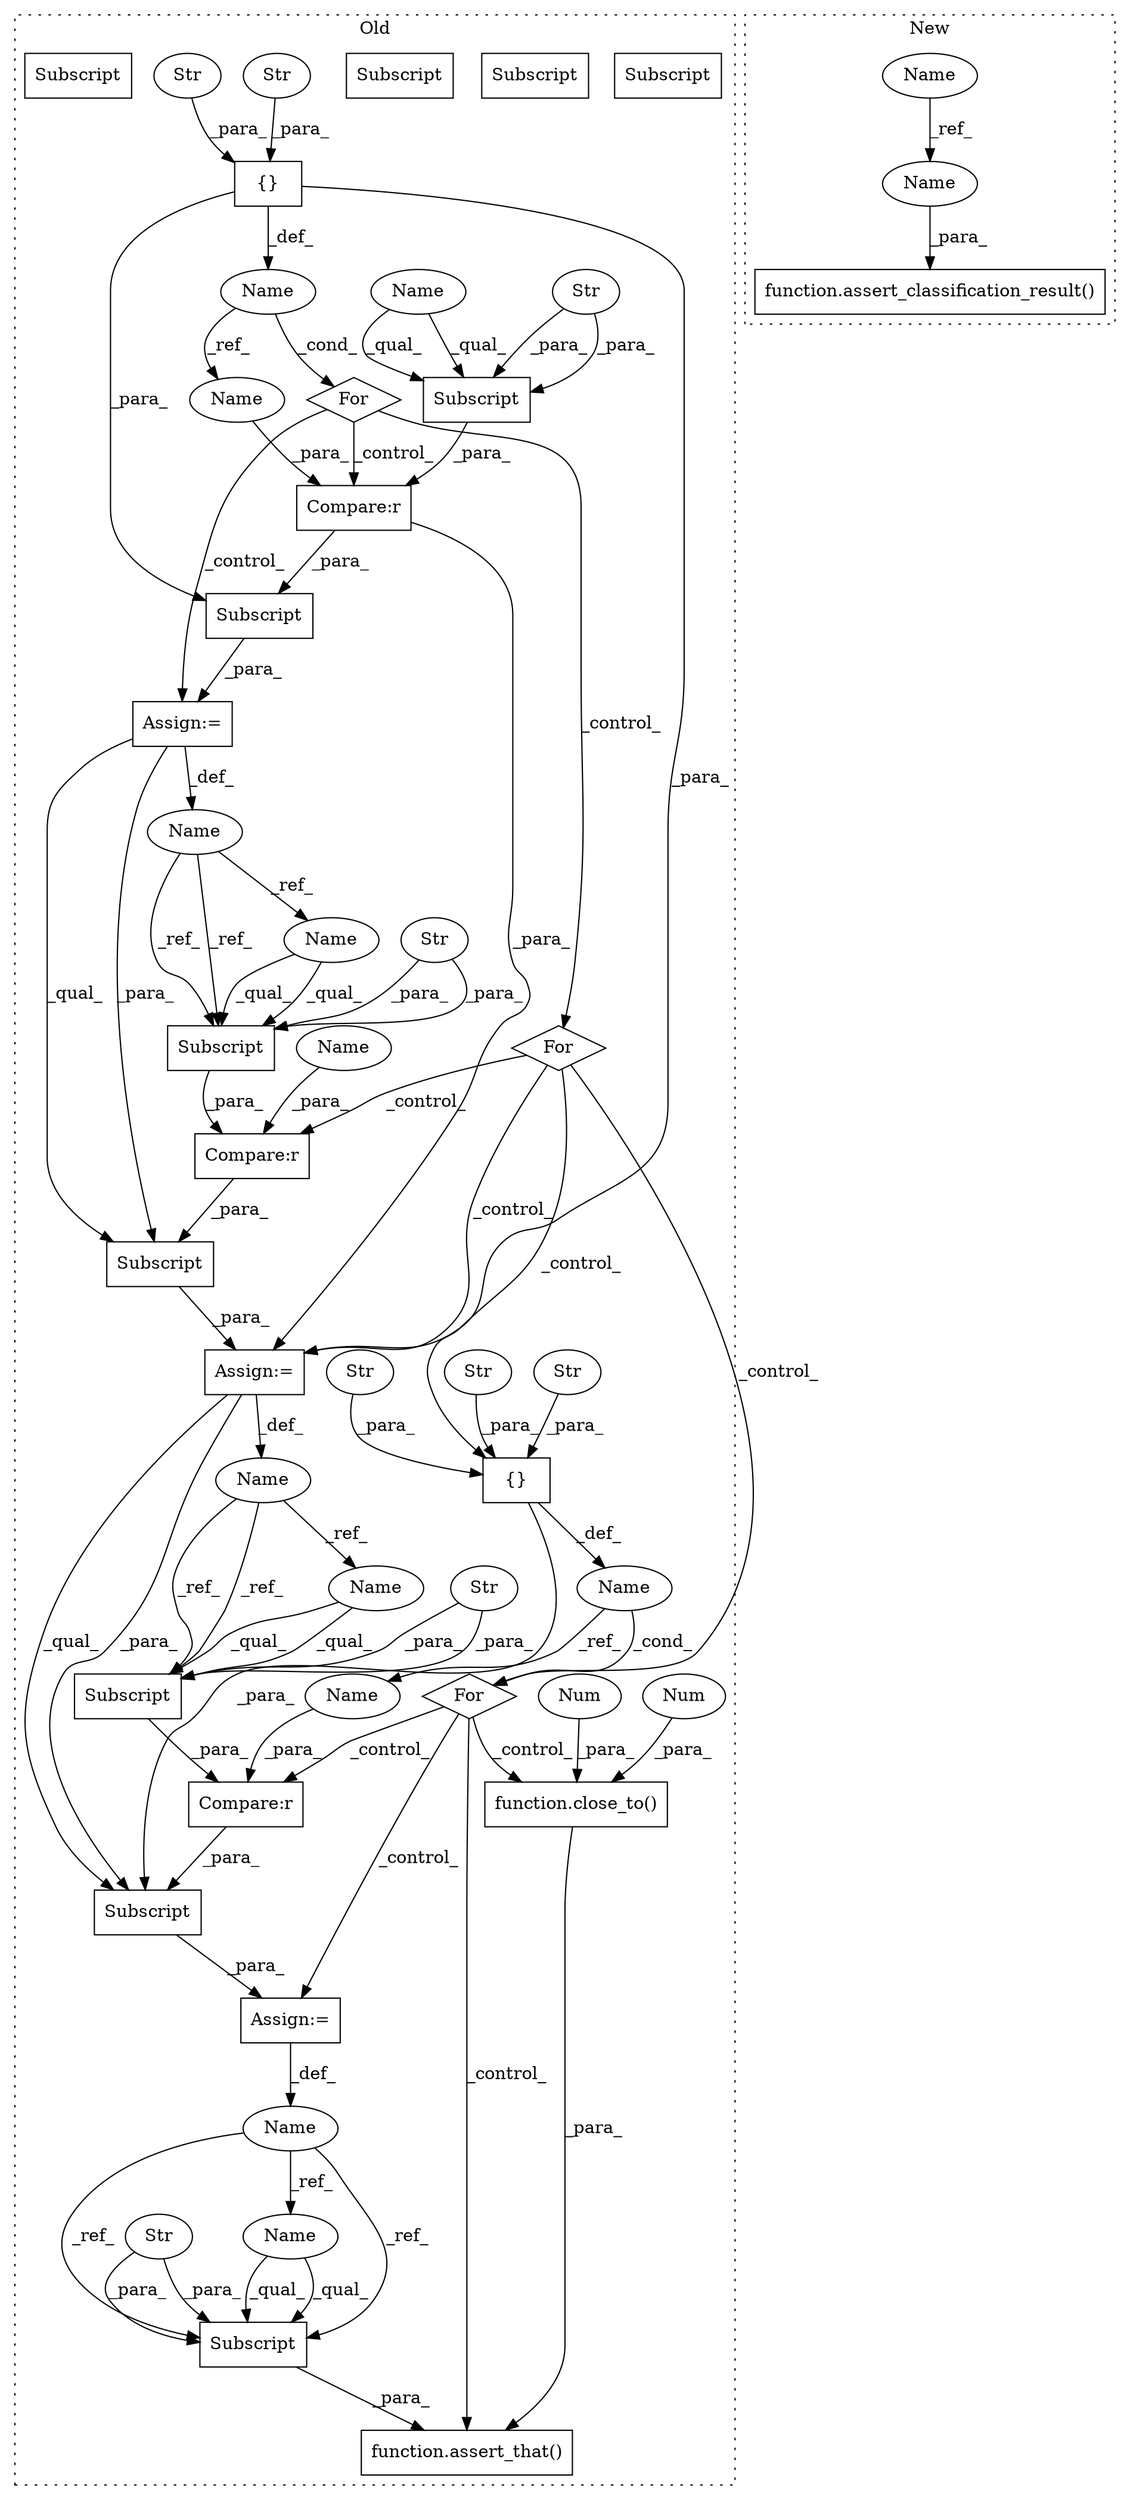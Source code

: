 digraph G {
subgraph cluster0 {
1 [label="function.assert_that()" a="75" s="4931,4981" l="12,1" shape="box"];
3 [label="Name" a="87" s="4770" l="6" shape="ellipse"];
4 [label="function.close_to()" a="75" s="4965,4980" l="9,1" shape="box"];
5 [label="Name" a="87" s="4857" l="10" shape="ellipse"];
6 [label="Subscript" a="63" s="4943,0" l="19,0" shape="box"];
7 [label="Str" a="66" s="4954" l="7" shape="ellipse"];
8 [label="Compare:r" a="40" s="4884" l="29" shape="box"];
9 [label="Name" a="87" s="4690" l="9" shape="ellipse"];
10 [label="Subscript" a="63" s="4884,0" l="19,0" shape="box"];
11 [label="Str" a="66" s="4894" l="8" shape="ellipse"];
12 [label="Subscript" a="63" s="4870,0" l="44,0" shape="box"];
13 [label="Name" a="87" s="4529" l="7" shape="ellipse"];
14 [label="For" a="107" s="4766,4839" l="4,18" shape="diamond"];
15 [label="Num" a="76" s="4974" l="1" shape="ellipse"];
16 [label="For" a="107" s="4525,4557" l="4,10" shape="diamond"];
17 [label="Num" a="76" s="4977" l="3" shape="ellipse"];
18 [label="Assign:=" a="68" s="4867" l="3" shape="box"];
19 [label="Compare:r" a="40" s="4718" l="34" shape="box"];
20 [label="Name" a="87" s="4567" l="11" shape="ellipse"];
21 [label="Subscript" a="63" s="4718,0" l="20,0" shape="box"];
22 [label="Compare:r" a="40" s="4592" l="28" shape="box"];
23 [label="{}" a="59" s="4780,4838" l="1,0" shape="box"];
24 [label="Str" a="66" s="4730" l="7" shape="ellipse"];
25 [label="Str" a="66" s="4797" l="21" shape="ellipse"];
26 [label="Str" a="66" s="4781" l="14" shape="ellipse"];
27 [label="Subscript" a="63" s="4702,0" l="51,0" shape="box"];
28 [label="Str" a="66" s="4820" l="18" shape="ellipse"];
29 [label="Subscript" a="63" s="4581,0" l="40,0" shape="box"];
30 [label="{}" a="59" s="4540,4556" l="1,0" shape="box"];
31 [label="Str" a="66" s="4541" l="6" shape="ellipse"];
32 [label="Str" a="66" s="4549" l="7" shape="ellipse"];
33 [label="Subscript" a="63" s="4592,0" l="17,0" shape="box"];
35 [label="Str" a="66" s="4599" l="9" shape="ellipse"];
36 [label="For" a="107" s="4630,4676" l="4,14" shape="diamond"];
37 [label="Assign:=" a="68" s="4578" l="3" shape="box"];
38 [label="Assign:=" a="68" s="4699" l="3" shape="box"];
39 [label="Subscript" a="63" s="4718,0" l="20,0" shape="box"];
40 [label="Name" a="87" s="4718" l="11" shape="ellipse"];
41 [label="Name" a="87" s="4613" l="7" shape="ellipse"];
42 [label="Subscript" a="63" s="4943,0" l="19,0" shape="box"];
43 [label="Name" a="87" s="4943" l="10" shape="ellipse"];
45 [label="Name" a="87" s="4884" l="9" shape="ellipse"];
46 [label="Subscript" a="63" s="4884,0" l="19,0" shape="box"];
47 [label="Name" a="87" s="4907" l="6" shape="ellipse"];
48 [label="Subscript" a="63" s="4592,0" l="17,0" shape="box"];
49 [label="Name" a="87" s="4592" l="6" shape="ellipse"];
50 [label="Name" a="87" s="4742" l="10" shape="ellipse"];
label = "Old";
style="dotted";
}
subgraph cluster1 {
2 [label="function.assert_classification_result()" a="75" s="4452,4509" l="29,1" shape="box"];
34 [label="Name" a="87" s="4351" l="6" shape="ellipse"];
44 [label="Name" a="87" s="4481" l="6" shape="ellipse"];
label = "New";
style="dotted";
}
3 -> 14 [label="_cond_"];
3 -> 47 [label="_ref_"];
4 -> 1 [label="_para_"];
5 -> 43 [label="_ref_"];
5 -> 42 [label="_ref_"];
5 -> 42 [label="_ref_"];
7 -> 42 [label="_para_"];
7 -> 42 [label="_para_"];
8 -> 12 [label="_para_"];
9 -> 45 [label="_ref_"];
9 -> 46 [label="_ref_"];
9 -> 46 [label="_ref_"];
11 -> 46 [label="_para_"];
11 -> 46 [label="_para_"];
12 -> 18 [label="_para_"];
13 -> 41 [label="_ref_"];
13 -> 16 [label="_cond_"];
14 -> 18 [label="_control_"];
14 -> 8 [label="_control_"];
14 -> 1 [label="_control_"];
14 -> 4 [label="_control_"];
15 -> 4 [label="_para_"];
16 -> 37 [label="_control_"];
16 -> 22 [label="_control_"];
16 -> 36 [label="_control_"];
17 -> 4 [label="_para_"];
18 -> 5 [label="_def_"];
19 -> 27 [label="_para_"];
20 -> 39 [label="_ref_"];
20 -> 39 [label="_ref_"];
20 -> 40 [label="_ref_"];
22 -> 29 [label="_para_"];
22 -> 38 [label="_para_"];
23 -> 3 [label="_def_"];
23 -> 12 [label="_para_"];
24 -> 39 [label="_para_"];
24 -> 39 [label="_para_"];
25 -> 23 [label="_para_"];
26 -> 23 [label="_para_"];
27 -> 38 [label="_para_"];
28 -> 23 [label="_para_"];
29 -> 37 [label="_para_"];
30 -> 13 [label="_def_"];
30 -> 29 [label="_para_"];
30 -> 38 [label="_para_"];
31 -> 30 [label="_para_"];
32 -> 30 [label="_para_"];
34 -> 44 [label="_ref_"];
35 -> 48 [label="_para_"];
35 -> 48 [label="_para_"];
36 -> 14 [label="_control_"];
36 -> 23 [label="_control_"];
36 -> 38 [label="_control_"];
36 -> 19 [label="_control_"];
37 -> 27 [label="_qual_"];
37 -> 27 [label="_para_"];
37 -> 20 [label="_def_"];
38 -> 9 [label="_def_"];
38 -> 12 [label="_para_"];
38 -> 12 [label="_qual_"];
39 -> 19 [label="_para_"];
40 -> 39 [label="_qual_"];
40 -> 39 [label="_qual_"];
41 -> 22 [label="_para_"];
42 -> 1 [label="_para_"];
43 -> 42 [label="_qual_"];
43 -> 42 [label="_qual_"];
44 -> 2 [label="_para_"];
45 -> 46 [label="_qual_"];
45 -> 46 [label="_qual_"];
46 -> 8 [label="_para_"];
47 -> 8 [label="_para_"];
48 -> 22 [label="_para_"];
49 -> 48 [label="_qual_"];
49 -> 48 [label="_qual_"];
50 -> 19 [label="_para_"];
}